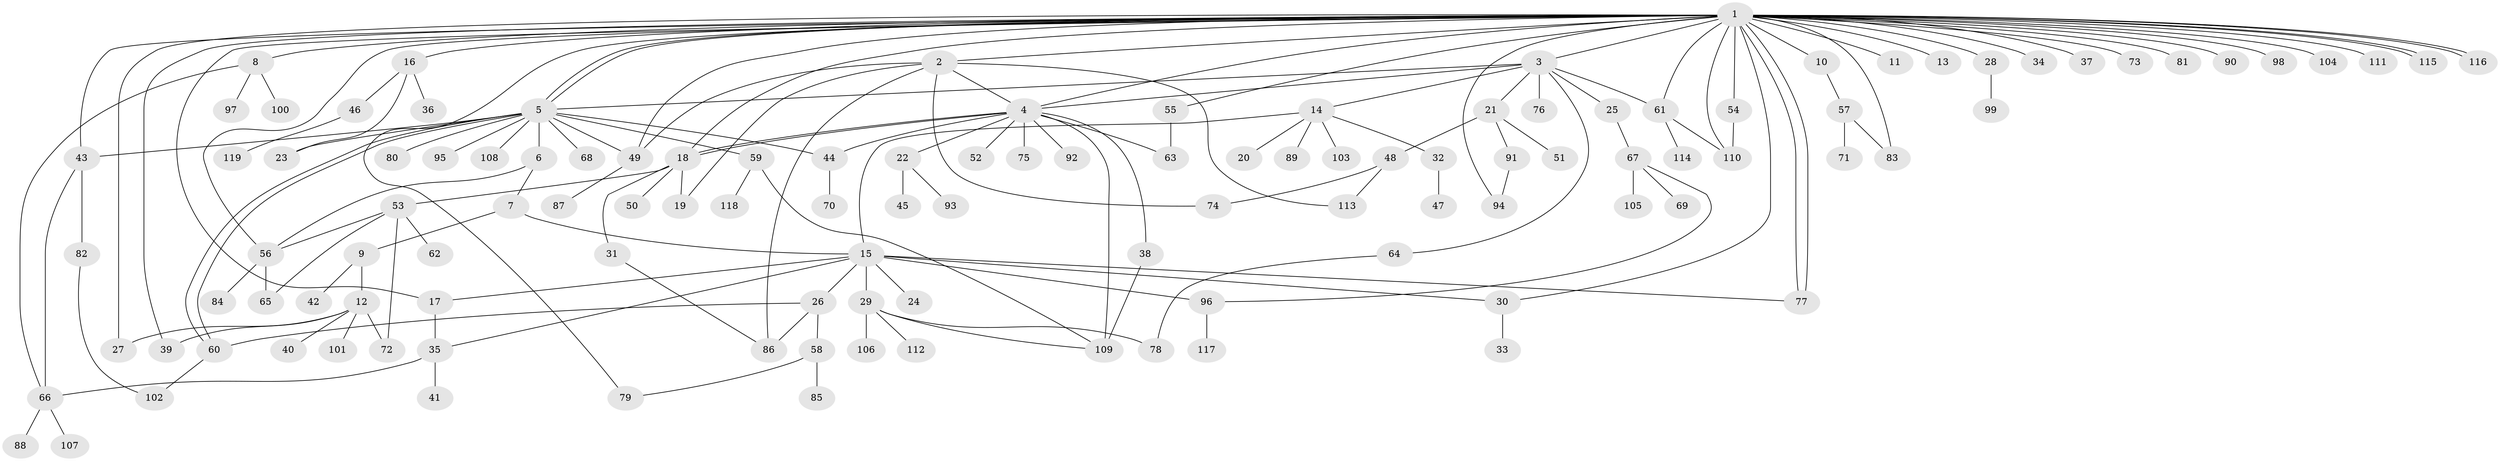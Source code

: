 // Generated by graph-tools (version 1.1) at 2025/11/02/27/25 16:11:10]
// undirected, 119 vertices, 165 edges
graph export_dot {
graph [start="1"]
  node [color=gray90,style=filled];
  1;
  2;
  3;
  4;
  5;
  6;
  7;
  8;
  9;
  10;
  11;
  12;
  13;
  14;
  15;
  16;
  17;
  18;
  19;
  20;
  21;
  22;
  23;
  24;
  25;
  26;
  27;
  28;
  29;
  30;
  31;
  32;
  33;
  34;
  35;
  36;
  37;
  38;
  39;
  40;
  41;
  42;
  43;
  44;
  45;
  46;
  47;
  48;
  49;
  50;
  51;
  52;
  53;
  54;
  55;
  56;
  57;
  58;
  59;
  60;
  61;
  62;
  63;
  64;
  65;
  66;
  67;
  68;
  69;
  70;
  71;
  72;
  73;
  74;
  75;
  76;
  77;
  78;
  79;
  80;
  81;
  82;
  83;
  84;
  85;
  86;
  87;
  88;
  89;
  90;
  91;
  92;
  93;
  94;
  95;
  96;
  97;
  98;
  99;
  100;
  101;
  102;
  103;
  104;
  105;
  106;
  107;
  108;
  109;
  110;
  111;
  112;
  113;
  114;
  115;
  116;
  117;
  118;
  119;
  1 -- 2;
  1 -- 3;
  1 -- 4;
  1 -- 5;
  1 -- 5;
  1 -- 8;
  1 -- 10;
  1 -- 11;
  1 -- 13;
  1 -- 16;
  1 -- 17;
  1 -- 18;
  1 -- 27;
  1 -- 28;
  1 -- 30;
  1 -- 34;
  1 -- 37;
  1 -- 39;
  1 -- 43;
  1 -- 49;
  1 -- 54;
  1 -- 55;
  1 -- 56;
  1 -- 61;
  1 -- 73;
  1 -- 77;
  1 -- 77;
  1 -- 79;
  1 -- 81;
  1 -- 83;
  1 -- 90;
  1 -- 94;
  1 -- 98;
  1 -- 104;
  1 -- 110;
  1 -- 111;
  1 -- 115;
  1 -- 115;
  1 -- 116;
  1 -- 116;
  2 -- 4;
  2 -- 19;
  2 -- 49;
  2 -- 74;
  2 -- 86;
  2 -- 113;
  3 -- 4;
  3 -- 5;
  3 -- 14;
  3 -- 21;
  3 -- 25;
  3 -- 61;
  3 -- 64;
  3 -- 76;
  4 -- 18;
  4 -- 18;
  4 -- 22;
  4 -- 38;
  4 -- 44;
  4 -- 52;
  4 -- 63;
  4 -- 75;
  4 -- 92;
  4 -- 109;
  5 -- 6;
  5 -- 23;
  5 -- 43;
  5 -- 44;
  5 -- 49;
  5 -- 59;
  5 -- 60;
  5 -- 60;
  5 -- 68;
  5 -- 80;
  5 -- 95;
  5 -- 108;
  6 -- 7;
  6 -- 56;
  7 -- 9;
  7 -- 15;
  8 -- 66;
  8 -- 97;
  8 -- 100;
  9 -- 12;
  9 -- 42;
  10 -- 57;
  12 -- 27;
  12 -- 39;
  12 -- 40;
  12 -- 72;
  12 -- 101;
  14 -- 15;
  14 -- 20;
  14 -- 32;
  14 -- 89;
  14 -- 103;
  15 -- 17;
  15 -- 24;
  15 -- 26;
  15 -- 29;
  15 -- 30;
  15 -- 35;
  15 -- 77;
  15 -- 96;
  16 -- 23;
  16 -- 36;
  16 -- 46;
  17 -- 35;
  18 -- 19;
  18 -- 31;
  18 -- 50;
  18 -- 53;
  21 -- 48;
  21 -- 51;
  21 -- 91;
  22 -- 45;
  22 -- 93;
  25 -- 67;
  26 -- 58;
  26 -- 60;
  26 -- 86;
  28 -- 99;
  29 -- 78;
  29 -- 106;
  29 -- 109;
  29 -- 112;
  30 -- 33;
  31 -- 86;
  32 -- 47;
  35 -- 41;
  35 -- 66;
  38 -- 109;
  43 -- 66;
  43 -- 82;
  44 -- 70;
  46 -- 119;
  48 -- 74;
  48 -- 113;
  49 -- 87;
  53 -- 56;
  53 -- 62;
  53 -- 65;
  53 -- 72;
  54 -- 110;
  55 -- 63;
  56 -- 65;
  56 -- 84;
  57 -- 71;
  57 -- 83;
  58 -- 79;
  58 -- 85;
  59 -- 109;
  59 -- 118;
  60 -- 102;
  61 -- 110;
  61 -- 114;
  64 -- 78;
  66 -- 88;
  66 -- 107;
  67 -- 69;
  67 -- 96;
  67 -- 105;
  82 -- 102;
  91 -- 94;
  96 -- 117;
}
